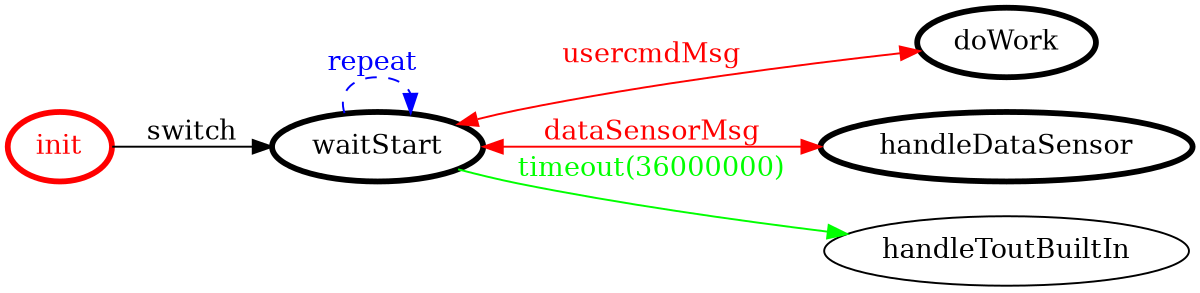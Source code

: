 /*
*
* A GraphViz DOT FSM description 
* Please use a GraphViz visualizer (like http://www.webgraphviz.com)
*  
*/

digraph finite_state_machine {
	rankdir=LR
	size="8,5"
	
	init [ color = red ][ fontcolor = red ][ penwidth = 3 ]
	waitStart [ color = black ][ fontcolor = black ][ penwidth = 3 ]
	doWork [ color = black ][ fontcolor = black ][ penwidth = 3 ]
	handleDataSensor [ color = black ][ fontcolor = black ][ penwidth = 3 ]
	
	waitStart -> handleDataSensor [ label = "dataSensorMsg" ][ color = red ][ fontcolor = red ][ dir = both ]
	init -> waitStart [ label = "switch" ][ color = black ][ fontcolor = black ]
	waitStart -> waitStart [ label = "repeat "][ style = dashed ][ color = blue ][ fontcolor = blue ]
	waitStart -> doWork [ label = "usercmdMsg" ][ color = red ][ fontcolor = red ][ dir = both ]
	waitStart -> handleToutBuiltIn [ label = "timeout(36000000)" ][ color = green ][ fontcolor = green ]
}

